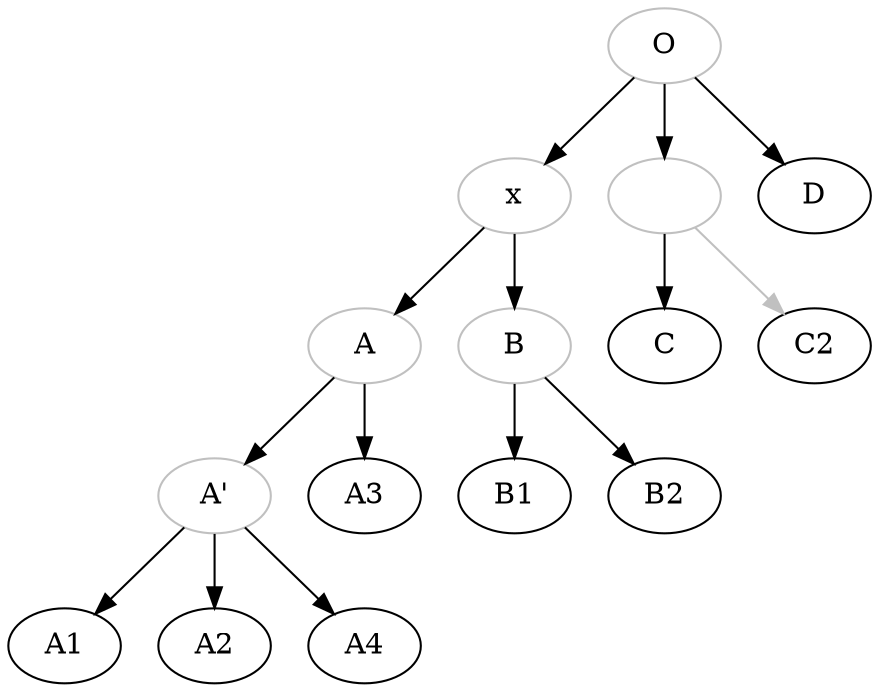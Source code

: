 digraph {

O[color="grey"];
x[color="grey"];

A[color="grey"];
Aprime[color="grey", label="A'"];
B[color="grey"]
c[color="grey", label=""]

O->x;
x->A;
x->B;
O->c;
O->D;

A->A3;
A->Aprime;
Aprime->A1;
Aprime->A2;
Aprime->A4;

B->B1;
B->B2;

c->C;
c->C2[color="grey"];

}
